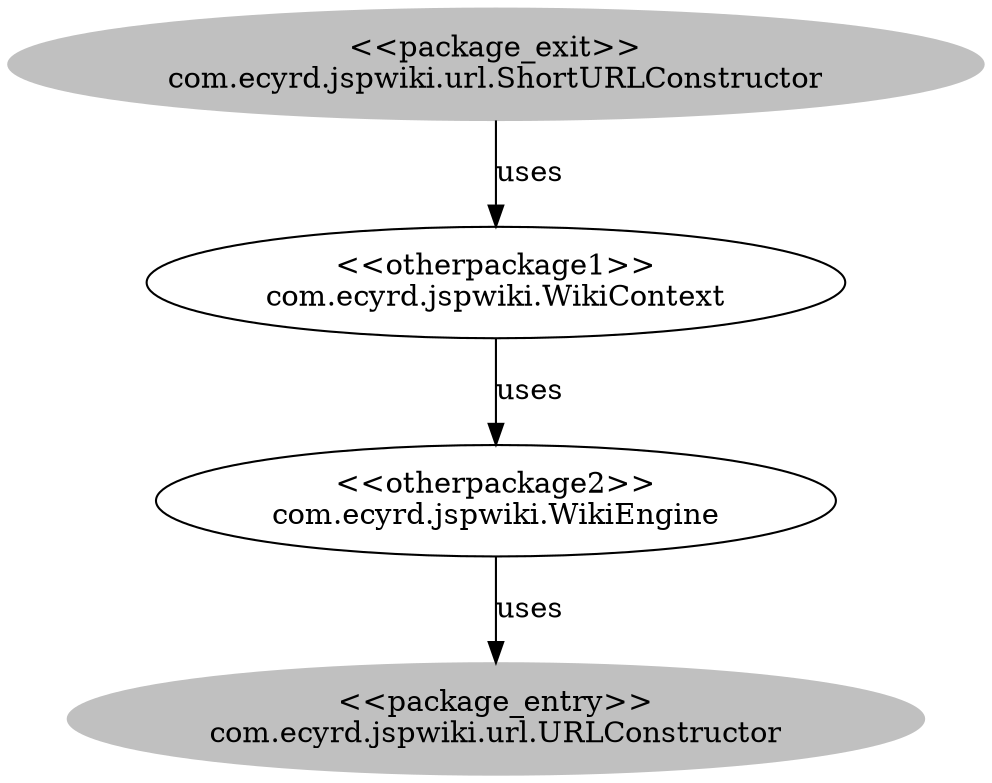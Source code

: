 digraph cd {
	com_ecyrd_jspwiki_url_ShortURLConstructor [label="<<package_exit>>
com.ecyrd.jspwiki.url.ShortURLConstructor",style=filled,color="grey"];
	com_ecyrd_jspwiki_url_URLConstructor [label="<<package_entry>>
com.ecyrd.jspwiki.url.URLConstructor",style=filled,color="grey"];
	com_ecyrd_jspwiki_WikiContext [label="<<otherpackage1>>
com.ecyrd.jspwiki.WikiContext"];
	com_ecyrd_jspwiki_WikiEngine [label="<<otherpackage2>>
com.ecyrd.jspwiki.WikiEngine"];
	com_ecyrd_jspwiki_url_ShortURLConstructor -> com_ecyrd_jspwiki_WikiContext [label=uses];
	com_ecyrd_jspwiki_WikiEngine -> com_ecyrd_jspwiki_url_URLConstructor [label=uses];
	com_ecyrd_jspwiki_WikiContext -> com_ecyrd_jspwiki_WikiEngine [label=uses];
}
